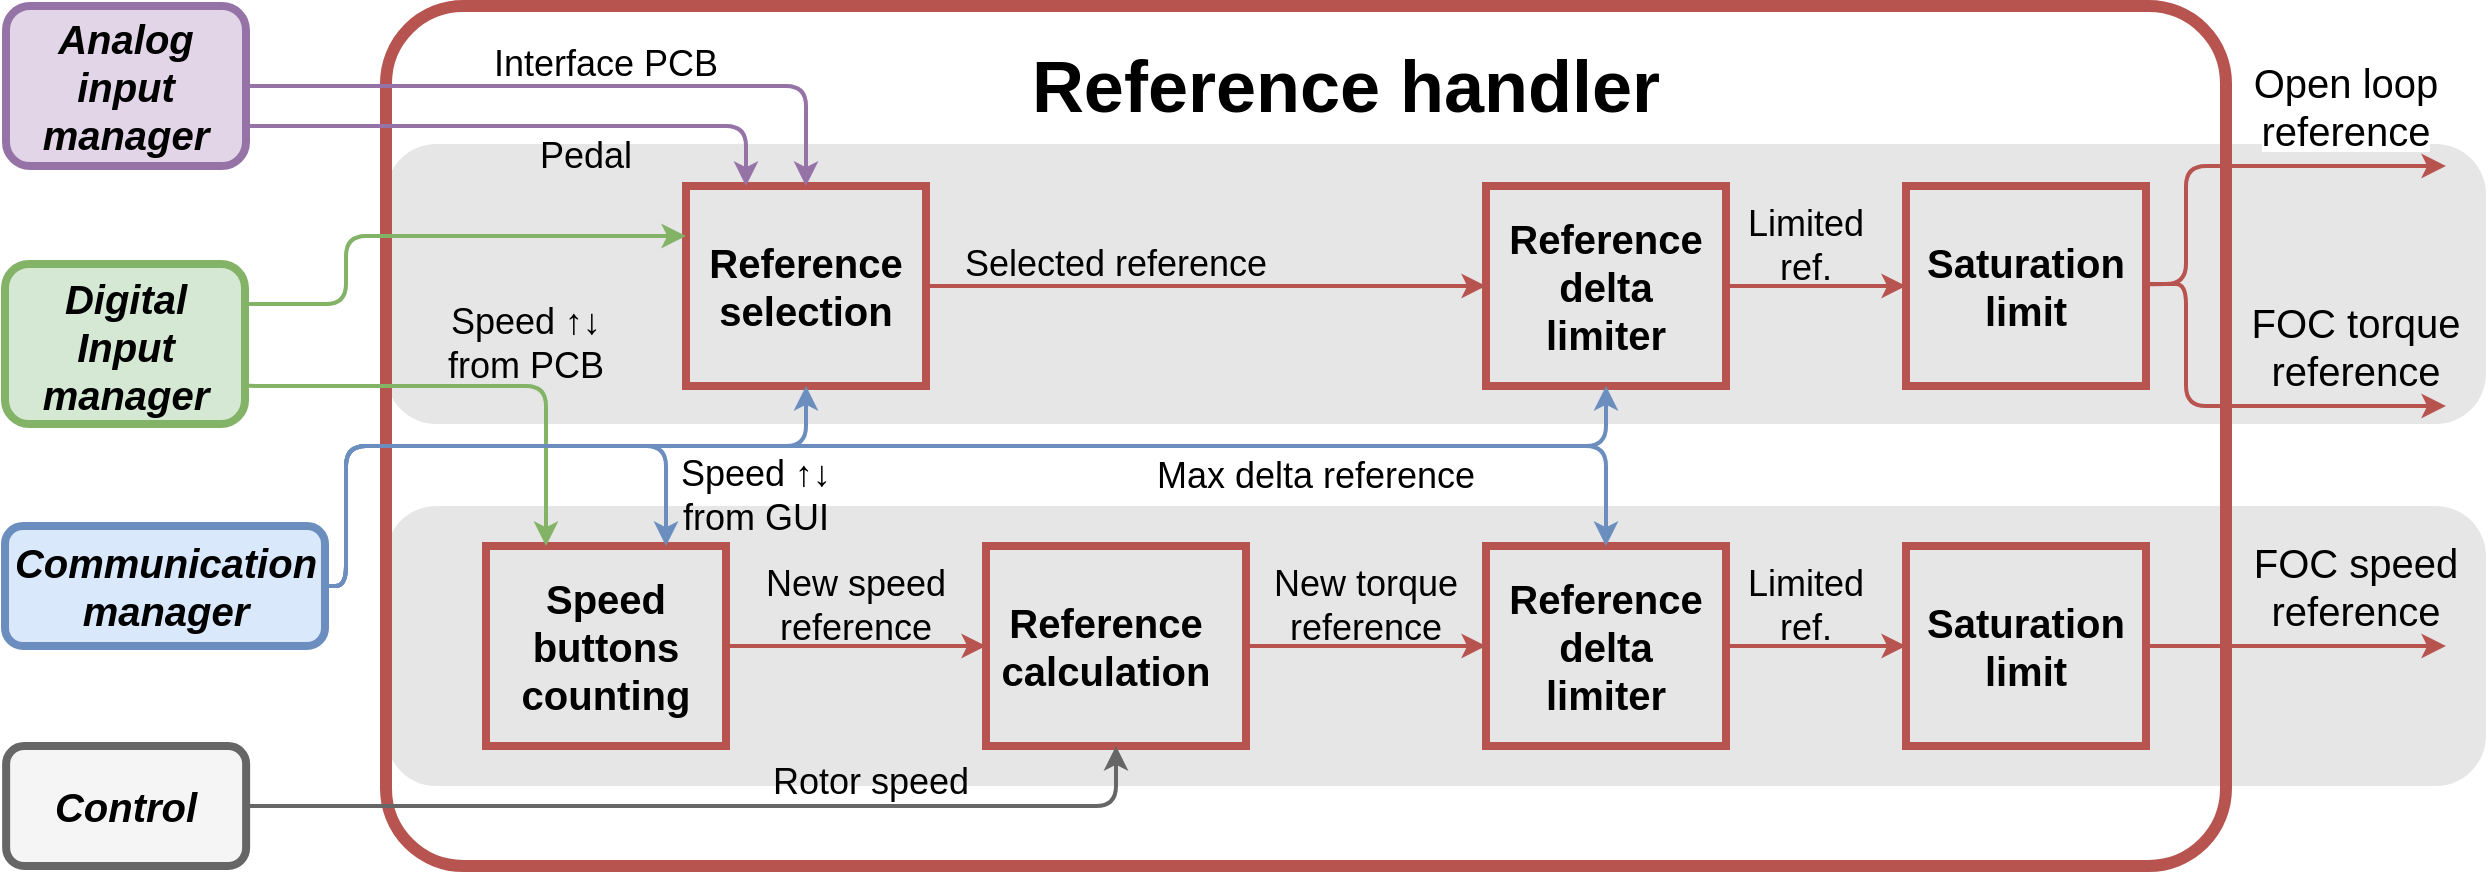 <mxfile version="10.6.7" type="device"><diagram id="Q5qTnzneIhUMCGw0VSSi" name="Page-1"><mxGraphModel dx="2226" dy="742" grid="1" gridSize="10" guides="1" tooltips="1" connect="1" arrows="1" fold="1" page="1" pageScale="1" pageWidth="850" pageHeight="1100" math="0" shadow="0"><root><mxCell id="0"/><mxCell id="1" parent="0"/><mxCell id="_87Lsu61gcAp-Db7ZHGh-17" value="" style="rounded=1;whiteSpace=wrap;html=1;arcSize=18;fillColor=#E6E6E6;strokeColor=none;fontColor=#333333;" vertex="1" parent="1"><mxGeometry x="140" y="479" width="1050" height="140" as="geometry"/></mxCell><mxCell id="_87Lsu61gcAp-Db7ZHGh-15" value="" style="rounded=1;whiteSpace=wrap;html=1;arcSize=18;fillColor=#E6E6E6;strokeColor=none;fontColor=#333333;" vertex="1" parent="1"><mxGeometry x="140" y="660" width="1050" height="140" as="geometry"/></mxCell><mxCell id="yyYB9QjUUOejiQ_0kL9o-74" value="" style="rounded=1;whiteSpace=wrap;html=1;shadow=0;glass=0;strokeWidth=6;fillColor=none;strokeColor=#b85450;arcSize=9;" parent="1" vertex="1"><mxGeometry x="140" y="410" width="920" height="430" as="geometry"/></mxCell><mxCell id="yyYB9QjUUOejiQ_0kL9o-12" value="" style="rounded=0;whiteSpace=wrap;html=1;fillColor=none;strokeColor=#b85450;strokeWidth=4;glass=0;shadow=0;" parent="1" vertex="1"><mxGeometry x="290" y="500" width="120" height="100" as="geometry"/></mxCell><mxCell id="yyYB9QjUUOejiQ_0kL9o-17" value="" style="rounded=0;whiteSpace=wrap;html=1;fillColor=none;strokeColor=#b85450;strokeWidth=4;" parent="1" vertex="1"><mxGeometry x="900" y="500" width="120" height="100" as="geometry"/></mxCell><mxCell id="yyYB9QjUUOejiQ_0kL9o-70" value="&lt;span style=&quot;background-color: rgb(255 , 255 , 255)&quot;&gt;&lt;font style=&quot;font-size: 20px&quot;&gt;&lt;font style=&quot;font-size: 20px&quot;&gt;Open loop reference &lt;/font&gt;&lt;/font&gt;&lt;/span&gt;" style="text;html=1;strokeColor=none;fillColor=none;align=center;verticalAlign=middle;whiteSpace=wrap;rounded=0;" parent="1" vertex="1"><mxGeometry x="1070" y="450" width="100" height="20" as="geometry"/></mxCell><mxCell id="yyYB9QjUUOejiQ_0kL9o-42" style="edgeStyle=orthogonalEdgeStyle;rounded=0;orthogonalLoop=1;jettySize=auto;html=1;exitX=1;exitY=0.5;exitDx=0;exitDy=0;fillColor=#f8cecc;strokeColor=#b85450;strokeWidth=2;" parent="1" source="yyYB9QjUUOejiQ_0kL9o-24" edge="1"><mxGeometry relative="1" as="geometry"><mxPoint x="1170" y="730" as="targetPoint"/></mxGeometry></mxCell><mxCell id="yyYB9QjUUOejiQ_0kL9o-24" value="" style="rounded=0;whiteSpace=wrap;html=1;fillColor=none;strokeColor=#b85450;strokeWidth=4;" parent="1" vertex="1"><mxGeometry x="900" y="680" width="120" height="100" as="geometry"/></mxCell><mxCell id="yyYB9QjUUOejiQ_0kL9o-33" value="" style="rounded=0;whiteSpace=wrap;html=1;fillColor=none;strokeColor=#b85450;strokeWidth=4;" parent="1" vertex="1"><mxGeometry x="690" y="680" width="120" height="100" as="geometry"/></mxCell><mxCell id="yyYB9QjUUOejiQ_0kL9o-29" value="" style="rounded=0;whiteSpace=wrap;html=1;fillColor=none;strokeColor=#b85450;strokeWidth=4;" parent="1" vertex="1"><mxGeometry x="440" y="680" width="130" height="100" as="geometry"/></mxCell><mxCell id="yyYB9QjUUOejiQ_0kL9o-27" value="" style="rounded=0;whiteSpace=wrap;html=1;fillColor=none;strokeColor=#b85450;strokeWidth=4;" parent="1" vertex="1"><mxGeometry x="190" y="680" width="120" height="100" as="geometry"/></mxCell><mxCell id="yyYB9QjUUOejiQ_0kL9o-20" style="edgeStyle=orthogonalEdgeStyle;rounded=0;orthogonalLoop=1;jettySize=auto;html=1;entryX=0;entryY=0.5;entryDx=0;entryDy=0;fillColor=#f8cecc;strokeColor=#b85450;strokeWidth=2;" parent="1" source="yyYB9QjUUOejiQ_0kL9o-12" target="yyYB9QjUUOejiQ_0kL9o-13" edge="1"><mxGeometry relative="1" as="geometry"/></mxCell><mxCell id="yyYB9QjUUOejiQ_0kL9o-21" style="edgeStyle=orthogonalEdgeStyle;rounded=0;orthogonalLoop=1;jettySize=auto;html=1;fillColor=#f8cecc;strokeColor=#b85450;strokeWidth=2;" parent="1" source="yyYB9QjUUOejiQ_0kL9o-13" edge="1"><mxGeometry relative="1" as="geometry"><mxPoint x="900" y="550" as="targetPoint"/></mxGeometry></mxCell><mxCell id="yyYB9QjUUOejiQ_0kL9o-13" value="" style="rounded=0;whiteSpace=wrap;html=1;fillColor=none;strokeColor=#b85450;strokeWidth=4;" parent="1" vertex="1"><mxGeometry x="690" y="500" width="120" height="100" as="geometry"/></mxCell><mxCell id="yyYB9QjUUOejiQ_0kL9o-15" value="&lt;div style=&quot;font-size: 20px&quot;&gt;&lt;b&gt;Reference delta limiter&lt;/b&gt;&lt;br&gt;&lt;/div&gt;" style="text;html=1;strokeColor=none;fillColor=none;align=center;verticalAlign=middle;whiteSpace=wrap;rounded=0;" parent="1" vertex="1"><mxGeometry x="730" y="540" width="40" height="20" as="geometry"/></mxCell><mxCell id="yyYB9QjUUOejiQ_0kL9o-16" value="&lt;b&gt;&lt;font style=&quot;font-size: 20px&quot;&gt;Saturation limit&lt;/font&gt;&lt;/b&gt;" style="text;html=1;strokeColor=none;fillColor=none;align=center;verticalAlign=middle;whiteSpace=wrap;rounded=0;" parent="1" vertex="1"><mxGeometry x="940" y="539.5" width="40" height="20" as="geometry"/></mxCell><mxCell id="yyYB9QjUUOejiQ_0kL9o-23" style="edgeStyle=orthogonalEdgeStyle;rounded=1;orthogonalLoop=1;jettySize=auto;html=1;fillColor=#f8cecc;strokeColor=#b85450;strokeWidth=2;" parent="1" source="yyYB9QjUUOejiQ_0kL9o-17" edge="1"><mxGeometry relative="1" as="geometry"><Array as="points"><mxPoint x="1040" y="549"/><mxPoint x="1040" y="490"/></Array><mxPoint x="1170" y="490" as="targetPoint"/></mxGeometry></mxCell><mxCell id="yyYB9QjUUOejiQ_0kL9o-41" style="edgeStyle=orthogonalEdgeStyle;rounded=1;orthogonalLoop=1;jettySize=auto;html=1;exitX=1;exitY=0.5;exitDx=0;exitDy=0;fillColor=#f8cecc;strokeColor=#b85450;strokeWidth=2;" parent="1" source="yyYB9QjUUOejiQ_0kL9o-17" edge="1"><mxGeometry relative="1" as="geometry"><mxPoint x="1170" y="610" as="targetPoint"/><Array as="points"><mxPoint x="1040" y="549"/><mxPoint x="1040" y="610"/></Array></mxGeometry></mxCell><mxCell id="yyYB9QjUUOejiQ_0kL9o-25" value="&lt;div style=&quot;font-size: 20px&quot; align=&quot;center&quot;&gt;&lt;b&gt;Speed buttons counting&lt;/b&gt;&lt;/div&gt;" style="text;html=1;strokeColor=none;fillColor=none;align=center;verticalAlign=middle;whiteSpace=wrap;rounded=0;" parent="1" vertex="1"><mxGeometry x="230" y="720" width="40" height="20" as="geometry"/></mxCell><mxCell id="yyYB9QjUUOejiQ_0kL9o-26" style="edgeStyle=orthogonalEdgeStyle;rounded=0;orthogonalLoop=1;jettySize=auto;html=1;entryX=0;entryY=0.5;entryDx=0;entryDy=0;fillColor=#f8cecc;strokeColor=#b85450;strokeWidth=2;" parent="1" source="yyYB9QjUUOejiQ_0kL9o-27" target="yyYB9QjUUOejiQ_0kL9o-29" edge="1"><mxGeometry relative="1" as="geometry"/></mxCell><mxCell id="yyYB9QjUUOejiQ_0kL9o-28" style="edgeStyle=orthogonalEdgeStyle;rounded=0;orthogonalLoop=1;jettySize=auto;html=1;fillColor=#f8cecc;strokeColor=#b85450;strokeWidth=2;" parent="1" source="yyYB9QjUUOejiQ_0kL9o-29" target="yyYB9QjUUOejiQ_0kL9o-33" edge="1"><mxGeometry relative="1" as="geometry"/></mxCell><mxCell id="yyYB9QjUUOejiQ_0kL9o-30" value="&lt;div style=&quot;font-size: 20px&quot;&gt;&lt;b&gt;Reference calculation&lt;/b&gt;&lt;/div&gt;" style="text;html=1;strokeColor=none;fillColor=none;align=center;verticalAlign=middle;whiteSpace=wrap;rounded=0;" parent="1" vertex="1"><mxGeometry x="480" y="720" width="40" height="20" as="geometry"/></mxCell><mxCell id="yyYB9QjUUOejiQ_0kL9o-31" value="&lt;b&gt;&lt;font style=&quot;font-size: 20px&quot;&gt;Reference delta limiter&lt;/font&gt;&lt;/b&gt;" style="text;html=1;strokeColor=none;fillColor=none;align=center;verticalAlign=middle;whiteSpace=wrap;rounded=0;" parent="1" vertex="1"><mxGeometry x="730" y="720" width="40" height="20" as="geometry"/></mxCell><mxCell id="yyYB9QjUUOejiQ_0kL9o-32" style="edgeStyle=orthogonalEdgeStyle;rounded=0;orthogonalLoop=1;jettySize=auto;html=1;entryX=0;entryY=0.5;entryDx=0;entryDy=0;fillColor=#f8cecc;strokeColor=#b85450;strokeWidth=2;" parent="1" source="yyYB9QjUUOejiQ_0kL9o-33" target="yyYB9QjUUOejiQ_0kL9o-24" edge="1"><mxGeometry relative="1" as="geometry"/></mxCell><mxCell id="yyYB9QjUUOejiQ_0kL9o-34" value="&lt;b&gt;&lt;font style=&quot;font-size: 20px&quot;&gt;Saturation limit&lt;/font&gt;&lt;/b&gt;" style="text;html=1;strokeColor=none;fillColor=none;align=center;verticalAlign=middle;whiteSpace=wrap;rounded=0;" parent="1" vertex="1"><mxGeometry x="940" y="720" width="40" height="20" as="geometry"/></mxCell><mxCell id="_87Lsu61gcAp-Db7ZHGh-5" style="edgeStyle=orthogonalEdgeStyle;rounded=1;orthogonalLoop=1;jettySize=auto;html=1;entryX=0.5;entryY=0;entryDx=0;entryDy=0;fillColor=#e1d5e7;strokeColor=#9673a6;strokeWidth=2;" edge="1" parent="1" source="yyYB9QjUUOejiQ_0kL9o-46" target="yyYB9QjUUOejiQ_0kL9o-12"><mxGeometry relative="1" as="geometry"/></mxCell><mxCell id="_87Lsu61gcAp-Db7ZHGh-6" style="edgeStyle=orthogonalEdgeStyle;rounded=1;orthogonalLoop=1;jettySize=auto;html=1;exitX=1;exitY=0.75;exitDx=0;exitDy=0;entryX=0.25;entryY=0;entryDx=0;entryDy=0;strokeWidth=2;fillColor=#e1d5e7;strokeColor=#9673a6;" edge="1" parent="1" source="yyYB9QjUUOejiQ_0kL9o-46" target="yyYB9QjUUOejiQ_0kL9o-12"><mxGeometry relative="1" as="geometry"/></mxCell><mxCell id="yyYB9QjUUOejiQ_0kL9o-46" value="" style="rounded=1;whiteSpace=wrap;html=1;fillColor=#e1d5e7;strokeColor=#9673a6;strokeWidth=4;" parent="1" vertex="1"><mxGeometry x="-50" y="410" width="120" height="80" as="geometry"/></mxCell><mxCell id="_87Lsu61gcAp-Db7ZHGh-9" style="edgeStyle=orthogonalEdgeStyle;rounded=1;orthogonalLoop=1;jettySize=auto;html=1;strokeWidth=2;fillColor=#d5e8d4;strokeColor=#82b366;exitX=1;exitY=0.75;exitDx=0;exitDy=0;entryX=0.25;entryY=0;entryDx=0;entryDy=0;" edge="1" parent="1" source="yyYB9QjUUOejiQ_0kL9o-47" target="yyYB9QjUUOejiQ_0kL9o-27"><mxGeometry relative="1" as="geometry"><mxPoint x="250" y="680" as="targetPoint"/><Array as="points"><mxPoint x="69" y="599"/><mxPoint x="69" y="600"/><mxPoint x="220" y="600"/></Array></mxGeometry></mxCell><mxCell id="_87Lsu61gcAp-Db7ZHGh-21" style="edgeStyle=orthogonalEdgeStyle;rounded=1;orthogonalLoop=1;jettySize=auto;html=1;exitX=1;exitY=0.25;exitDx=0;exitDy=0;entryX=0;entryY=0.25;entryDx=0;entryDy=0;strokeWidth=2;fillColor=#d5e8d4;strokeColor=#82b366;" edge="1" parent="1" source="yyYB9QjUUOejiQ_0kL9o-47" target="yyYB9QjUUOejiQ_0kL9o-12"><mxGeometry relative="1" as="geometry"><Array as="points"><mxPoint x="120" y="559"/><mxPoint x="120" y="525"/></Array></mxGeometry></mxCell><mxCell id="yyYB9QjUUOejiQ_0kL9o-47" value="" style="rounded=1;whiteSpace=wrap;html=1;fillColor=#d5e8d4;strokeColor=#82b366;strokeWidth=4;" parent="1" vertex="1"><mxGeometry x="-50.5" y="539" width="120" height="80" as="geometry"/></mxCell><mxCell id="yyYB9QjUUOejiQ_0kL9o-62" style="edgeStyle=orthogonalEdgeStyle;rounded=1;orthogonalLoop=1;jettySize=auto;html=1;fillColor=#dae8fc;strokeColor=#6c8ebf;strokeWidth=2;" parent="1" source="yyYB9QjUUOejiQ_0kL9o-48" target="yyYB9QjUUOejiQ_0kL9o-12" edge="1"><mxGeometry relative="1" as="geometry"><mxPoint x="250" y="600" as="targetPoint"/><Array as="points"><mxPoint x="120" y="700"/><mxPoint x="120" y="630"/><mxPoint x="350" y="630"/></Array></mxGeometry></mxCell><mxCell id="yyYB9QjUUOejiQ_0kL9o-63" style="edgeStyle=orthogonalEdgeStyle;rounded=1;orthogonalLoop=1;jettySize=auto;html=1;entryX=0.5;entryY=0;entryDx=0;entryDy=0;fillColor=#dae8fc;strokeColor=#6c8ebf;strokeWidth=2;" parent="1" source="yyYB9QjUUOejiQ_0kL9o-48" target="yyYB9QjUUOejiQ_0kL9o-33" edge="1"><mxGeometry relative="1" as="geometry"><mxPoint x="530" y="660" as="targetPoint"/><Array as="points"><mxPoint x="120" y="700"/><mxPoint x="120" y="630"/><mxPoint x="750" y="630"/></Array></mxGeometry></mxCell><mxCell id="yyYB9QjUUOejiQ_0kL9o-65" style="edgeStyle=orthogonalEdgeStyle;rounded=1;orthogonalLoop=1;jettySize=auto;html=1;entryX=0.5;entryY=1;entryDx=0;entryDy=0;fillColor=#dae8fc;strokeColor=#6c8ebf;strokeWidth=2;" parent="1" source="yyYB9QjUUOejiQ_0kL9o-48" target="yyYB9QjUUOejiQ_0kL9o-13" edge="1"><mxGeometry relative="1" as="geometry"><mxPoint x="542.759" y="660" as="targetPoint"/><Array as="points"><mxPoint x="120" y="700"/><mxPoint x="120" y="630"/><mxPoint x="750" y="630"/></Array></mxGeometry></mxCell><mxCell id="_87Lsu61gcAp-Db7ZHGh-20" style="edgeStyle=orthogonalEdgeStyle;rounded=1;orthogonalLoop=1;jettySize=auto;html=1;strokeWidth=2;entryX=0.75;entryY=0;entryDx=0;entryDy=0;fillColor=#dae8fc;strokeColor=#6c8ebf;" edge="1" parent="1" source="yyYB9QjUUOejiQ_0kL9o-48" target="yyYB9QjUUOejiQ_0kL9o-27"><mxGeometry relative="1" as="geometry"><mxPoint x="260" y="650" as="targetPoint"/><Array as="points"><mxPoint x="120" y="700"/><mxPoint x="120" y="630"/><mxPoint x="280" y="630"/></Array></mxGeometry></mxCell><mxCell id="yyYB9QjUUOejiQ_0kL9o-48" value="" style="rounded=1;whiteSpace=wrap;html=1;fillColor=#dae8fc;strokeColor=#6c8ebf;strokeWidth=4;" parent="1" vertex="1"><mxGeometry x="-50.5" y="670" width="160" height="60" as="geometry"/></mxCell><mxCell id="yyYB9QjUUOejiQ_0kL9o-53" value="&lt;b&gt;&lt;i&gt;&lt;font style=&quot;font-size: 20px&quot;&gt;Digital Input manager&lt;/font&gt;&lt;/i&gt;&lt;/b&gt;" style="text;html=1;strokeColor=none;fillColor=none;align=center;verticalAlign=middle;whiteSpace=wrap;rounded=0;" parent="1" vertex="1"><mxGeometry x="-10.5" y="570" width="40" height="20" as="geometry"/></mxCell><mxCell id="yyYB9QjUUOejiQ_0kL9o-58" style="edgeStyle=orthogonalEdgeStyle;rounded=1;orthogonalLoop=1;jettySize=auto;html=1;strokeWidth=2;fillColor=#f5f5f5;strokeColor=#666666;" parent="1" source="yyYB9QjUUOejiQ_0kL9o-57" edge="1"><mxGeometry relative="1" as="geometry"><Array as="points"><mxPoint x="505" y="810"/></Array><mxPoint x="505" y="780" as="targetPoint"/></mxGeometry></mxCell><mxCell id="yyYB9QjUUOejiQ_0kL9o-57" value="" style="rounded=1;whiteSpace=wrap;html=1;fillColor=#f5f5f5;strokeColor=#666666;fontColor=#333333;strokeWidth=4;" parent="1" vertex="1"><mxGeometry x="-49.929" y="780" width="120" height="60" as="geometry"/></mxCell><mxCell id="yyYB9QjUUOejiQ_0kL9o-59" value="&lt;b&gt;&lt;i&gt;&lt;font style=&quot;font-size: 20px&quot;&gt;Control&lt;/font&gt;&lt;/i&gt;&lt;/b&gt;" style="text;html=1;strokeColor=none;fillColor=none;align=center;verticalAlign=middle;whiteSpace=wrap;rounded=0;" parent="1" vertex="1"><mxGeometry x="-10" y="800" width="40" height="20" as="geometry"/></mxCell><mxCell id="yyYB9QjUUOejiQ_0kL9o-66" value="&lt;b&gt;&lt;i&gt;&lt;font style=&quot;font-size: 20px&quot;&gt;Communication manager&lt;/font&gt;&lt;/i&gt;&lt;/b&gt;" style="text;html=1;strokeColor=none;fillColor=none;align=center;verticalAlign=middle;whiteSpace=wrap;rounded=0;" parent="1" vertex="1"><mxGeometry x="9.5" y="690" width="40" height="20" as="geometry"/></mxCell><mxCell id="yyYB9QjUUOejiQ_0kL9o-68" value="&lt;b&gt;&lt;i&gt;&lt;font style=&quot;font-size: 20px&quot;&gt;Analog input manager&lt;/font&gt;&lt;/i&gt;&lt;/b&gt;" style="text;html=1;strokeColor=none;fillColor=none;align=center;verticalAlign=middle;whiteSpace=wrap;rounded=0;" parent="1" vertex="1"><mxGeometry x="-10" y="440" width="40" height="20" as="geometry"/></mxCell><mxCell id="yyYB9QjUUOejiQ_0kL9o-69" value="&lt;font style=&quot;font-size: 20px&quot;&gt;FOC torque reference&lt;/font&gt;" style="text;html=1;strokeColor=none;fillColor=none;align=center;verticalAlign=middle;whiteSpace=wrap;rounded=0;" parent="1" vertex="1"><mxGeometry x="1070" y="570" width="110" height="20" as="geometry"/></mxCell><mxCell id="yyYB9QjUUOejiQ_0kL9o-71" value="&lt;font style=&quot;font-size: 20px&quot;&gt;FOC speed reference&lt;/font&gt;" style="text;html=1;strokeColor=none;fillColor=none;align=center;verticalAlign=middle;whiteSpace=wrap;rounded=0;" parent="1" vertex="1"><mxGeometry x="1070" y="690" width="110" height="20" as="geometry"/></mxCell><mxCell id="yyYB9QjUUOejiQ_0kL9o-11" value="&lt;div style=&quot;font-size: 20px&quot; align=&quot;center&quot;&gt;&lt;b&gt;Reference selection&lt;br&gt;&lt;/b&gt;&lt;/div&gt;" style="text;html=1;strokeColor=none;fillColor=none;align=center;verticalAlign=middle;whiteSpace=wrap;rounded=0;" parent="1" vertex="1"><mxGeometry x="330" y="540" width="40" height="20" as="geometry"/></mxCell><mxCell id="yyYB9QjUUOejiQ_0kL9o-75" value="&lt;font style=&quot;font-size: 36px&quot;&gt;&lt;b&gt;&lt;font style=&quot;font-size: 36px&quot;&gt;Reference handler&lt;/font&gt;&lt;/b&gt;&lt;/font&gt;" style="text;html=1;strokeColor=none;fillColor=none;align=center;verticalAlign=middle;whiteSpace=wrap;rounded=0;shadow=0;glass=0;" parent="1" vertex="1"><mxGeometry x="450" y="440" width="340" height="20" as="geometry"/></mxCell><mxCell id="yyYB9QjUUOejiQ_0kL9o-76" value="&lt;font style=&quot;font-size: 18px&quot;&gt;Max delta reference&lt;/font&gt;" style="text;html=1;align=center;verticalAlign=middle;whiteSpace=wrap;rounded=0;shadow=0;glass=0;" parent="1" vertex="1"><mxGeometry x="520" y="635" width="170" height="20" as="geometry"/></mxCell><mxCell id="yyYB9QjUUOejiQ_0kL9o-77" value="&lt;div&gt;&lt;font style=&quot;font-size: 18px&quot;&gt;Rotor speed&lt;/font&gt;&lt;/div&gt;" style="text;html=1;align=center;verticalAlign=middle;whiteSpace=wrap;rounded=0;shadow=0;glass=0;" parent="1" vertex="1"><mxGeometry x="325" y="785" width="115" height="25" as="geometry"/></mxCell><mxCell id="yyYB9QjUUOejiQ_0kL9o-78" value="&lt;span style=&quot;&quot;&gt;&lt;font style=&quot;font-size: 18px&quot;&gt;Speed&lt;/font&gt;&lt;/span&gt;&lt;font style=&quot;font-size: 18px&quot;&gt;&lt;span style=&quot;&quot;&gt;&lt;font style=&quot;font-size: 18px&quot;&gt; ↑↓ from GUI&lt;/font&gt;&lt;/span&gt;&lt;b&gt;&lt;br&gt;&lt;/b&gt;&lt;/font&gt;" style="text;html=1;align=center;verticalAlign=middle;whiteSpace=wrap;rounded=0;shadow=0;glass=0;labelBackgroundColor=none;labelBorderColor=none;" parent="1" vertex="1"><mxGeometry x="275" y="645" width="100" height="20" as="geometry"/></mxCell><mxCell id="yyYB9QjUUOejiQ_0kL9o-79" value="&lt;span&gt;&lt;font style=&quot;font-size: 18px&quot;&gt;Speed&lt;/font&gt;&lt;/span&gt;&lt;font style=&quot;font-size: 18px&quot;&gt;&lt;span&gt;&lt;font style=&quot;font-size: 18px&quot;&gt; ↑↓ from PCB&lt;/font&gt;&lt;/span&gt;&lt;b&gt;&lt;br&gt;&lt;/b&gt;&lt;/font&gt;" style="text;html=1;align=center;verticalAlign=middle;whiteSpace=wrap;rounded=0;shadow=0;glass=0;labelBackgroundColor=none;labelBorderColor=none;" parent="1" vertex="1"><mxGeometry x="160" y="569" width="100" height="20" as="geometry"/></mxCell><mxCell id="4dVQuNJH9HuFWXVCr8Wa-1" value="&lt;div&gt;&lt;font style=&quot;font-size: 18px&quot;&gt;Pedal&lt;/font&gt;&lt;/div&gt;" style="text;html=1;align=center;verticalAlign=middle;whiteSpace=wrap;rounded=0;shadow=0;glass=0;" parent="1" vertex="1"><mxGeometry x="190" y="474.5" width="100" height="20" as="geometry"/></mxCell><mxCell id="4dVQuNJH9HuFWXVCr8Wa-2" value="&lt;div&gt;&lt;font style=&quot;font-size: 18px&quot;&gt;Interface PCB&lt;/font&gt;&lt;/div&gt;" style="text;html=1;align=center;verticalAlign=middle;whiteSpace=wrap;rounded=0;shadow=0;glass=0;" parent="1" vertex="1"><mxGeometry x="185" y="429.429" width="130" height="20" as="geometry"/></mxCell><mxCell id="4dVQuNJH9HuFWXVCr8Wa-4" value="&lt;font style=&quot;font-size: 18px&quot;&gt;Selected reference&lt;/font&gt;" style="text;html=1;align=center;verticalAlign=middle;whiteSpace=wrap;rounded=0;shadow=0;glass=0;" parent="1" vertex="1"><mxGeometry x="420" y="529" width="170" height="20" as="geometry"/></mxCell><mxCell id="4dVQuNJH9HuFWXVCr8Wa-5" value="&lt;font style=&quot;font-size: 18px&quot;&gt;Limited ref.&lt;/font&gt;" style="text;html=1;align=center;verticalAlign=middle;whiteSpace=wrap;rounded=0;shadow=0;glass=0;" parent="1" vertex="1"><mxGeometry x="809.5" y="520" width="80" height="20" as="geometry"/></mxCell><mxCell id="4dVQuNJH9HuFWXVCr8Wa-6" value="&lt;font style=&quot;font-size: 18px&quot;&gt;Limited ref.&lt;/font&gt;" style="text;html=1;align=center;verticalAlign=middle;whiteSpace=wrap;rounded=0;shadow=0;glass=0;" parent="1" vertex="1"><mxGeometry x="809.5" y="700" width="80" height="20" as="geometry"/></mxCell><mxCell id="4dVQuNJH9HuFWXVCr8Wa-9" value="&lt;div&gt;&lt;span&gt;&lt;font style=&quot;font-size: 18px&quot;&gt;New torque &lt;br&gt;&lt;/font&gt;&lt;/span&gt;&lt;/div&gt;&lt;div&gt;&lt;span&gt;&lt;font style=&quot;font-size: 18px&quot;&gt;reference&lt;/font&gt;&lt;/span&gt;&lt;/div&gt;" style="text;html=1;align=center;verticalAlign=middle;whiteSpace=wrap;rounded=0;shadow=0;glass=0;labelBackgroundColor=none;labelBorderColor=none;" parent="1" vertex="1"><mxGeometry x="580" y="700" width="100" height="20" as="geometry"/></mxCell><mxCell id="4dVQuNJH9HuFWXVCr8Wa-11" value="&lt;span&gt;&lt;font style=&quot;font-size: 18px&quot;&gt;New speed&lt;/font&gt;&lt;/span&gt;&lt;font style=&quot;font-size: 18px&quot;&gt;&lt;span&gt;&lt;font style=&quot;font-size: 18px&quot;&gt; reference&lt;/font&gt;&lt;/span&gt;&lt;b&gt;&lt;br&gt;&lt;/b&gt;&lt;/font&gt;" style="text;html=1;align=center;verticalAlign=middle;whiteSpace=wrap;rounded=0;shadow=0;glass=0;labelBackgroundColor=none;labelBorderColor=none;" parent="1" vertex="1"><mxGeometry x="325" y="700" width="100" height="20" as="geometry"/></mxCell></root></mxGraphModel></diagram></mxfile>